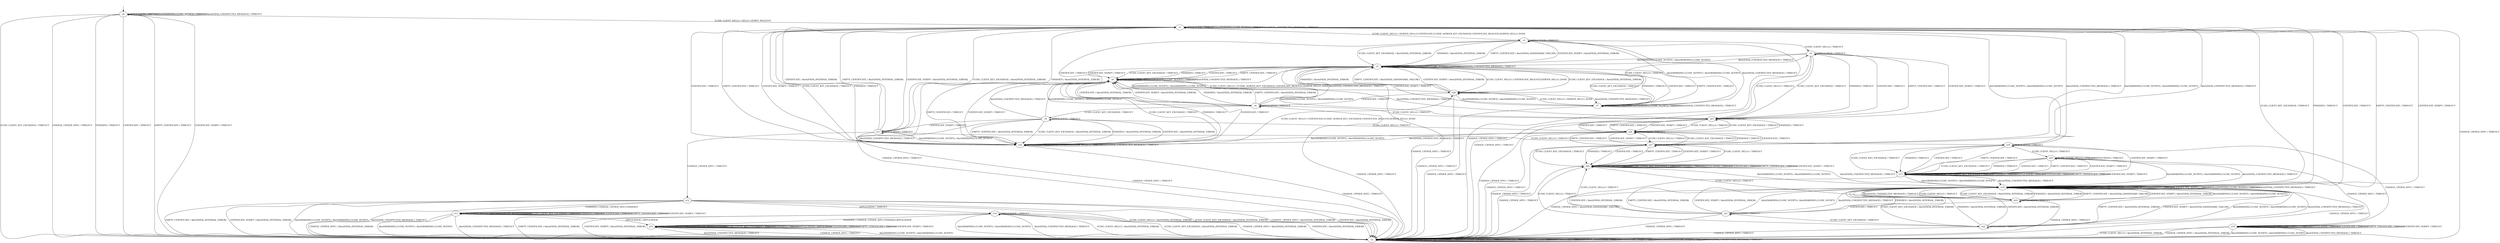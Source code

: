 digraph h5 {
s0 [label="s0"];
s1 [label="s1"];
s2 [label="s2"];
s3 [label="s3"];
s19 [label="s19"];
s4 [label="s4"];
s5 [label="s5"];
s6 [label="s6"];
s7 [label="s7"];
s20 [label="s20"];
s8 [label="s8"];
s9 [label="s9"];
s21 [label="s21"];
s23 [label="s23"];
s26 [label="s26"];
s28 [label="s28"];
s10 [label="s10"];
s11 [label="s11"];
s22 [label="s22"];
s24 [label="s24"];
s12 [label="s12"];
s16 [label="s16"];
s27 [label="s27"];
s13 [label="s13"];
s14 [label="s14"];
s17 [label="s17"];
s18 [label="s18"];
s25 [label="s25"];
s15 [label="s15"];
s0 -> s1 [label="ECDH_CLIENT_HELLO / HELLO_VERIFY_REQUEST"];
s0 -> s2 [label="ECDH_CLIENT_KEY_EXCHANGE / TIMEOUT"];
s0 -> s2 [label="CHANGE_CIPHER_SPEC / TIMEOUT"];
s0 -> s2 [label="FINISHED / TIMEOUT"];
s0 -> s0 [label="APPLICATION / TIMEOUT"];
s0 -> s2 [label="CERTIFICATE / TIMEOUT"];
s0 -> s2 [label="EMPTY_CERTIFICATE / TIMEOUT"];
s0 -> s2 [label="CERTIFICATE_VERIFY / TIMEOUT"];
s0 -> s0 [label="Alert(WARNING,CLOSE_NOTIFY) / TIMEOUT"];
s0 -> s0 [label="Alert(FATAL,UNEXPECTED_MESSAGE) / TIMEOUT"];
s1 -> s3 [label="ECDH_CLIENT_HELLO / SERVER_HELLO,CERTIFICATE,ECDHE_SERVER_KEY_EXCHANGE,CERTIFICATE_REQUEST,SERVER_HELLO_DONE"];
s1 -> s19 [label="ECDH_CLIENT_KEY_EXCHANGE / TIMEOUT"];
s1 -> s2 [label="CHANGE_CIPHER_SPEC / TIMEOUT"];
s1 -> s19 [label="FINISHED / TIMEOUT"];
s1 -> s1 [label="APPLICATION / TIMEOUT"];
s1 -> s19 [label="CERTIFICATE / TIMEOUT"];
s1 -> s19 [label="EMPTY_CERTIFICATE / TIMEOUT"];
s1 -> s19 [label="CERTIFICATE_VERIFY / TIMEOUT"];
s1 -> s1 [label="Alert(WARNING,CLOSE_NOTIFY) / TIMEOUT"];
s1 -> s1 [label="Alert(FATAL,UNEXPECTED_MESSAGE) / TIMEOUT"];
s2 -> s2 [label="ECDH_CLIENT_HELLO / TIMEOUT"];
s2 -> s2 [label="ECDH_CLIENT_KEY_EXCHANGE / TIMEOUT"];
s2 -> s2 [label="CHANGE_CIPHER_SPEC / TIMEOUT"];
s2 -> s2 [label="FINISHED / TIMEOUT"];
s2 -> s2 [label="APPLICATION / TIMEOUT"];
s2 -> s2 [label="CERTIFICATE / TIMEOUT"];
s2 -> s2 [label="EMPTY_CERTIFICATE / TIMEOUT"];
s2 -> s2 [label="CERTIFICATE_VERIFY / TIMEOUT"];
s2 -> s2 [label="Alert(WARNING,CLOSE_NOTIFY) / TIMEOUT"];
s2 -> s2 [label="Alert(FATAL,UNEXPECTED_MESSAGE) / TIMEOUT"];
s3 -> s4 [label="ECDH_CLIENT_HELLO / TIMEOUT"];
s3 -> s5 [label="ECDH_CLIENT_KEY_EXCHANGE / Alert(FATAL,INTERNAL_ERROR)"];
s3 -> s2 [label="CHANGE_CIPHER_SPEC / TIMEOUT"];
s3 -> s5 [label="FINISHED / Alert(FATAL,INTERNAL_ERROR)"];
s3 -> s3 [label="APPLICATION / TIMEOUT"];
s3 -> s6 [label="CERTIFICATE / TIMEOUT"];
s3 -> s5 [label="EMPTY_CERTIFICATE / Alert(FATAL,HANDSHAKE_FAILURE)"];
s3 -> s5 [label="CERTIFICATE_VERIFY / Alert(FATAL,INTERNAL_ERROR)"];
s3 -> s7 [label="Alert(WARNING,CLOSE_NOTIFY) / Alert(WARNING,CLOSE_NOTIFY)"];
s3 -> s7 [label="Alert(FATAL,UNEXPECTED_MESSAGE) / TIMEOUT"];
s19 -> s20 [label="ECDH_CLIENT_HELLO / TIMEOUT"];
s19 -> s19 [label="ECDH_CLIENT_KEY_EXCHANGE / TIMEOUT"];
s19 -> s2 [label="CHANGE_CIPHER_SPEC / TIMEOUT"];
s19 -> s19 [label="FINISHED / TIMEOUT"];
s19 -> s19 [label="APPLICATION / TIMEOUT"];
s19 -> s19 [label="CERTIFICATE / TIMEOUT"];
s19 -> s19 [label="EMPTY_CERTIFICATE / TIMEOUT"];
s19 -> s19 [label="CERTIFICATE_VERIFY / TIMEOUT"];
s19 -> s19 [label="Alert(WARNING,CLOSE_NOTIFY) / TIMEOUT"];
s19 -> s19 [label="Alert(FATAL,UNEXPECTED_MESSAGE) / TIMEOUT"];
s4 -> s23 [label="ECDH_CLIENT_HELLO / TIMEOUT"];
s4 -> s23 [label="ECDH_CLIENT_KEY_EXCHANGE / TIMEOUT"];
s4 -> s2 [label="CHANGE_CIPHER_SPEC / TIMEOUT"];
s4 -> s23 [label="FINISHED / TIMEOUT"];
s4 -> s4 [label="APPLICATION / TIMEOUT"];
s4 -> s23 [label="CERTIFICATE / TIMEOUT"];
s4 -> s23 [label="EMPTY_CERTIFICATE / TIMEOUT"];
s4 -> s23 [label="CERTIFICATE_VERIFY / TIMEOUT"];
s4 -> s5 [label="Alert(WARNING,CLOSE_NOTIFY) / Alert(WARNING,CLOSE_NOTIFY)"];
s4 -> s5 [label="Alert(FATAL,UNEXPECTED_MESSAGE) / TIMEOUT"];
s5 -> s28 [label="ECDH_CLIENT_HELLO / CERTIFICATE_REQUEST,SERVER_HELLO_DONE"];
s5 -> s8 [label="ECDH_CLIENT_KEY_EXCHANGE / TIMEOUT"];
s5 -> s2 [label="CHANGE_CIPHER_SPEC / TIMEOUT"];
s5 -> s8 [label="FINISHED / TIMEOUT"];
s5 -> s5 [label="APPLICATION / TIMEOUT"];
s5 -> s8 [label="CERTIFICATE / TIMEOUT"];
s5 -> s8 [label="EMPTY_CERTIFICATE / TIMEOUT"];
s5 -> s8 [label="CERTIFICATE_VERIFY / TIMEOUT"];
s5 -> s5 [label="Alert(WARNING,CLOSE_NOTIFY) / TIMEOUT"];
s5 -> s5 [label="Alert(FATAL,UNEXPECTED_MESSAGE) / TIMEOUT"];
s6 -> s23 [label="ECDH_CLIENT_HELLO / TIMEOUT"];
s6 -> s9 [label="ECDH_CLIENT_KEY_EXCHANGE / TIMEOUT"];
s6 -> s2 [label="CHANGE_CIPHER_SPEC / TIMEOUT"];
s6 -> s8 [label="FINISHED / Alert(FATAL,INTERNAL_ERROR)"];
s6 -> s6 [label="APPLICATION / TIMEOUT"];
s6 -> s8 [label="CERTIFICATE / Alert(FATAL,INTERNAL_ERROR)"];
s6 -> s8 [label="EMPTY_CERTIFICATE / Alert(FATAL,INTERNAL_ERROR)"];
s6 -> s8 [label="CERTIFICATE_VERIFY / Alert(FATAL,INTERNAL_ERROR)"];
s6 -> s5 [label="Alert(WARNING,CLOSE_NOTIFY) / Alert(WARNING,CLOSE_NOTIFY)"];
s6 -> s5 [label="Alert(FATAL,UNEXPECTED_MESSAGE) / TIMEOUT"];
s7 -> s28 [label="ECDH_CLIENT_HELLO / SERVER_HELLO_DONE"];
s7 -> s5 [label="ECDH_CLIENT_KEY_EXCHANGE / TIMEOUT"];
s7 -> s2 [label="CHANGE_CIPHER_SPEC / TIMEOUT"];
s7 -> s5 [label="FINISHED / TIMEOUT"];
s7 -> s7 [label="APPLICATION / TIMEOUT"];
s7 -> s5 [label="CERTIFICATE / TIMEOUT"];
s7 -> s5 [label="EMPTY_CERTIFICATE / TIMEOUT"];
s7 -> s5 [label="CERTIFICATE_VERIFY / TIMEOUT"];
s7 -> s7 [label="Alert(WARNING,CLOSE_NOTIFY) / TIMEOUT"];
s7 -> s7 [label="Alert(FATAL,UNEXPECTED_MESSAGE) / TIMEOUT"];
s20 -> s26 [label="ECDH_CLIENT_HELLO / TIMEOUT"];
s20 -> s19 [label="ECDH_CLIENT_KEY_EXCHANGE / Alert(FATAL,INTERNAL_ERROR)"];
s20 -> s2 [label="CHANGE_CIPHER_SPEC / TIMEOUT"];
s20 -> s19 [label="FINISHED / Alert(FATAL,INTERNAL_ERROR)"];
s20 -> s20 [label="APPLICATION / TIMEOUT"];
s20 -> s21 [label="CERTIFICATE / TIMEOUT"];
s20 -> s19 [label="EMPTY_CERTIFICATE / Alert(FATAL,HANDSHAKE_FAILURE)"];
s20 -> s19 [label="CERTIFICATE_VERIFY / Alert(FATAL,INTERNAL_ERROR)"];
s20 -> s19 [label="Alert(WARNING,CLOSE_NOTIFY) / Alert(WARNING,CLOSE_NOTIFY)"];
s20 -> s19 [label="Alert(FATAL,UNEXPECTED_MESSAGE) / TIMEOUT"];
s8 -> s28 [label="ECDH_CLIENT_HELLO / ECDHE_SERVER_KEY_EXCHANGE,CERTIFICATE_REQUEST,SERVER_HELLO_DONE"];
s8 -> s10 [label="ECDH_CLIENT_KEY_EXCHANGE / TIMEOUT"];
s8 -> s2 [label="CHANGE_CIPHER_SPEC / TIMEOUT"];
s8 -> s10 [label="FINISHED / TIMEOUT"];
s8 -> s8 [label="APPLICATION / TIMEOUT"];
s8 -> s10 [label="CERTIFICATE / TIMEOUT"];
s8 -> s10 [label="EMPTY_CERTIFICATE / TIMEOUT"];
s8 -> s10 [label="CERTIFICATE_VERIFY / TIMEOUT"];
s8 -> s8 [label="Alert(WARNING,CLOSE_NOTIFY) / TIMEOUT"];
s8 -> s8 [label="Alert(FATAL,UNEXPECTED_MESSAGE) / TIMEOUT"];
s9 -> s24 [label="ECDH_CLIENT_HELLO / TIMEOUT"];
s9 -> s10 [label="ECDH_CLIENT_KEY_EXCHANGE / Alert(FATAL,INTERNAL_ERROR)"];
s9 -> s2 [label="CHANGE_CIPHER_SPEC / TIMEOUT"];
s9 -> s10 [label="FINISHED / Alert(FATAL,INTERNAL_ERROR)"];
s9 -> s9 [label="APPLICATION / TIMEOUT"];
s9 -> s10 [label="CERTIFICATE / Alert(FATAL,INTERNAL_ERROR)"];
s9 -> s10 [label="EMPTY_CERTIFICATE / Alert(FATAL,INTERNAL_ERROR)"];
s9 -> s11 [label="CERTIFICATE_VERIFY / TIMEOUT"];
s9 -> s8 [label="Alert(WARNING,CLOSE_NOTIFY) / Alert(WARNING,CLOSE_NOTIFY)"];
s9 -> s8 [label="Alert(FATAL,UNEXPECTED_MESSAGE) / TIMEOUT"];
s21 -> s26 [label="ECDH_CLIENT_HELLO / TIMEOUT"];
s21 -> s22 [label="ECDH_CLIENT_KEY_EXCHANGE / TIMEOUT"];
s21 -> s2 [label="CHANGE_CIPHER_SPEC / TIMEOUT"];
s21 -> s19 [label="FINISHED / Alert(FATAL,INTERNAL_ERROR)"];
s21 -> s21 [label="APPLICATION / TIMEOUT"];
s21 -> s19 [label="CERTIFICATE / Alert(FATAL,INTERNAL_ERROR)"];
s21 -> s19 [label="EMPTY_CERTIFICATE / Alert(FATAL,INTERNAL_ERROR)"];
s21 -> s19 [label="CERTIFICATE_VERIFY / Alert(FATAL,INTERNAL_ERROR)"];
s21 -> s19 [label="Alert(WARNING,CLOSE_NOTIFY) / Alert(WARNING,CLOSE_NOTIFY)"];
s21 -> s19 [label="Alert(FATAL,UNEXPECTED_MESSAGE) / TIMEOUT"];
s23 -> s24 [label="ECDH_CLIENT_HELLO / TIMEOUT"];
s23 -> s24 [label="ECDH_CLIENT_KEY_EXCHANGE / TIMEOUT"];
s23 -> s2 [label="CHANGE_CIPHER_SPEC / TIMEOUT"];
s23 -> s24 [label="FINISHED / TIMEOUT"];
s23 -> s23 [label="APPLICATION / TIMEOUT"];
s23 -> s24 [label="CERTIFICATE / TIMEOUT"];
s23 -> s24 [label="EMPTY_CERTIFICATE / TIMEOUT"];
s23 -> s24 [label="CERTIFICATE_VERIFY / TIMEOUT"];
s23 -> s8 [label="Alert(WARNING,CLOSE_NOTIFY) / Alert(WARNING,CLOSE_NOTIFY)"];
s23 -> s8 [label="Alert(FATAL,UNEXPECTED_MESSAGE) / TIMEOUT"];
s26 -> s26 [label="ECDH_CLIENT_HELLO / TIMEOUT"];
s26 -> s26 [label="ECDH_CLIENT_KEY_EXCHANGE / TIMEOUT"];
s26 -> s2 [label="CHANGE_CIPHER_SPEC / TIMEOUT"];
s26 -> s26 [label="FINISHED / TIMEOUT"];
s26 -> s26 [label="APPLICATION / TIMEOUT"];
s26 -> s26 [label="CERTIFICATE / TIMEOUT"];
s26 -> s26 [label="EMPTY_CERTIFICATE / TIMEOUT"];
s26 -> s26 [label="CERTIFICATE_VERIFY / TIMEOUT"];
s26 -> s19 [label="Alert(WARNING,CLOSE_NOTIFY) / Alert(WARNING,CLOSE_NOTIFY)"];
s26 -> s19 [label="Alert(FATAL,UNEXPECTED_MESSAGE) / TIMEOUT"];
s28 -> s4 [label="ECDH_CLIENT_HELLO / TIMEOUT"];
s28 -> s5 [label="ECDH_CLIENT_KEY_EXCHANGE / Alert(FATAL,INTERNAL_ERROR)"];
s28 -> s2 [label="CHANGE_CIPHER_SPEC / TIMEOUT"];
s28 -> s5 [label="FINISHED / Alert(FATAL,INTERNAL_ERROR)"];
s28 -> s28 [label="APPLICATION / TIMEOUT"];
s28 -> s6 [label="CERTIFICATE / TIMEOUT"];
s28 -> s5 [label="EMPTY_CERTIFICATE / Alert(FATAL,HANDSHAKE_FAILURE)"];
s28 -> s5 [label="CERTIFICATE_VERIFY / Alert(FATAL,INTERNAL_ERROR)"];
s28 -> s7 [label="Alert(WARNING,CLOSE_NOTIFY) / Alert(WARNING,CLOSE_NOTIFY)"];
s28 -> s7 [label="Alert(FATAL,UNEXPECTED_MESSAGE) / TIMEOUT"];
s10 -> s28 [label="ECDH_CLIENT_HELLO / CERTIFICATE,ECDHE_SERVER_KEY_EXCHANGE,CERTIFICATE_REQUEST,SERVER_HELLO_DONE"];
s10 -> s1 [label="ECDH_CLIENT_KEY_EXCHANGE / TIMEOUT"];
s10 -> s2 [label="CHANGE_CIPHER_SPEC / TIMEOUT"];
s10 -> s1 [label="FINISHED / TIMEOUT"];
s10 -> s10 [label="APPLICATION / TIMEOUT"];
s10 -> s1 [label="CERTIFICATE / TIMEOUT"];
s10 -> s1 [label="EMPTY_CERTIFICATE / TIMEOUT"];
s10 -> s1 [label="CERTIFICATE_VERIFY / TIMEOUT"];
s10 -> s10 [label="Alert(WARNING,CLOSE_NOTIFY) / TIMEOUT"];
s10 -> s10 [label="Alert(FATAL,UNEXPECTED_MESSAGE) / TIMEOUT"];
s11 -> s16 [label="ECDH_CLIENT_HELLO / TIMEOUT"];
s11 -> s1 [label="ECDH_CLIENT_KEY_EXCHANGE / Alert(FATAL,INTERNAL_ERROR)"];
s11 -> s12 [label="CHANGE_CIPHER_SPEC / TIMEOUT"];
s11 -> s1 [label="FINISHED / Alert(FATAL,INTERNAL_ERROR)"];
s11 -> s11 [label="APPLICATION / TIMEOUT"];
s11 -> s1 [label="CERTIFICATE / Alert(FATAL,INTERNAL_ERROR)"];
s11 -> s1 [label="EMPTY_CERTIFICATE / Alert(FATAL,INTERNAL_ERROR)"];
s11 -> s1 [label="CERTIFICATE_VERIFY / Alert(FATAL,INTERNAL_ERROR)"];
s11 -> s10 [label="Alert(WARNING,CLOSE_NOTIFY) / Alert(WARNING,CLOSE_NOTIFY)"];
s11 -> s10 [label="Alert(FATAL,UNEXPECTED_MESSAGE) / TIMEOUT"];
s22 -> s26 [label="ECDH_CLIENT_HELLO / TIMEOUT"];
s22 -> s19 [label="ECDH_CLIENT_KEY_EXCHANGE / Alert(FATAL,INTERNAL_ERROR)"];
s22 -> s2 [label="CHANGE_CIPHER_SPEC / TIMEOUT"];
s22 -> s19 [label="FINISHED / Alert(FATAL,INTERNAL_ERROR)"];
s22 -> s22 [label="APPLICATION / TIMEOUT"];
s22 -> s19 [label="CERTIFICATE / Alert(FATAL,INTERNAL_ERROR)"];
s22 -> s19 [label="EMPTY_CERTIFICATE / Alert(FATAL,INTERNAL_ERROR)"];
s22 -> s19 [label="CERTIFICATE_VERIFY / Alert(FATAL,HANDSHAKE_FAILURE)"];
s22 -> s19 [label="Alert(WARNING,CLOSE_NOTIFY) / Alert(WARNING,CLOSE_NOTIFY)"];
s22 -> s19 [label="Alert(FATAL,UNEXPECTED_MESSAGE) / TIMEOUT"];
s24 -> s27 [label="ECDH_CLIENT_HELLO / TIMEOUT"];
s24 -> s27 [label="ECDH_CLIENT_KEY_EXCHANGE / TIMEOUT"];
s24 -> s2 [label="CHANGE_CIPHER_SPEC / TIMEOUT"];
s24 -> s27 [label="FINISHED / TIMEOUT"];
s24 -> s24 [label="APPLICATION / TIMEOUT"];
s24 -> s27 [label="CERTIFICATE / TIMEOUT"];
s24 -> s27 [label="EMPTY_CERTIFICATE / TIMEOUT"];
s24 -> s27 [label="CERTIFICATE_VERIFY / TIMEOUT"];
s24 -> s10 [label="Alert(WARNING,CLOSE_NOTIFY) / Alert(WARNING,CLOSE_NOTIFY)"];
s24 -> s10 [label="Alert(FATAL,UNEXPECTED_MESSAGE) / TIMEOUT"];
s12 -> s2 [label="ECDH_CLIENT_HELLO / Alert(FATAL,INTERNAL_ERROR)"];
s12 -> s2 [label="ECDH_CLIENT_KEY_EXCHANGE / Alert(FATAL,INTERNAL_ERROR)"];
s12 -> s2 [label="CHANGE_CIPHER_SPEC / Alert(FATAL,INTERNAL_ERROR)"];
s12 -> s13 [label="FINISHED / CHANGE_CIPHER_SPEC,FINISHED"];
s12 -> s14 [label="APPLICATION / TIMEOUT"];
s12 -> s2 [label="CERTIFICATE / Alert(FATAL,INTERNAL_ERROR)"];
s12 -> s2 [label="EMPTY_CERTIFICATE / Alert(FATAL,INTERNAL_ERROR)"];
s12 -> s2 [label="CERTIFICATE_VERIFY / Alert(FATAL,INTERNAL_ERROR)"];
s12 -> s2 [label="Alert(WARNING,CLOSE_NOTIFY) / Alert(WARNING,CLOSE_NOTIFY)"];
s12 -> s2 [label="Alert(FATAL,UNEXPECTED_MESSAGE) / TIMEOUT"];
s16 -> s25 [label="ECDH_CLIENT_HELLO / TIMEOUT"];
s16 -> s17 [label="ECDH_CLIENT_KEY_EXCHANGE / TIMEOUT"];
s16 -> s18 [label="CHANGE_CIPHER_SPEC / TIMEOUT"];
s16 -> s17 [label="FINISHED / TIMEOUT"];
s16 -> s16 [label="APPLICATION / TIMEOUT"];
s16 -> s17 [label="CERTIFICATE / TIMEOUT"];
s16 -> s17 [label="EMPTY_CERTIFICATE / TIMEOUT"];
s16 -> s17 [label="CERTIFICATE_VERIFY / TIMEOUT"];
s16 -> s1 [label="Alert(WARNING,CLOSE_NOTIFY) / Alert(WARNING,CLOSE_NOTIFY)"];
s16 -> s1 [label="Alert(FATAL,UNEXPECTED_MESSAGE) / TIMEOUT"];
s27 -> s26 [label="ECDH_CLIENT_HELLO / TIMEOUT"];
s27 -> s26 [label="ECDH_CLIENT_KEY_EXCHANGE / TIMEOUT"];
s27 -> s2 [label="CHANGE_CIPHER_SPEC / TIMEOUT"];
s27 -> s26 [label="FINISHED / TIMEOUT"];
s27 -> s27 [label="APPLICATION / TIMEOUT"];
s27 -> s26 [label="CERTIFICATE / TIMEOUT"];
s27 -> s26 [label="EMPTY_CERTIFICATE / TIMEOUT"];
s27 -> s26 [label="CERTIFICATE_VERIFY / TIMEOUT"];
s27 -> s1 [label="Alert(WARNING,CLOSE_NOTIFY) / Alert(WARNING,CLOSE_NOTIFY)"];
s27 -> s1 [label="Alert(FATAL,UNEXPECTED_MESSAGE) / TIMEOUT"];
s13 -> s13 [label="ECDH_CLIENT_HELLO / Alert(WARNING,NO_RENEGOTIATION)"];
s13 -> s13 [label="ECDH_CLIENT_KEY_EXCHANGE / TIMEOUT"];
s13 -> s2 [label="CHANGE_CIPHER_SPEC / Alert(FATAL,INTERNAL_ERROR)"];
s13 -> s13 [label="FINISHED / TIMEOUT"];
s13 -> s15 [label="APPLICATION / APPLICATION"];
s13 -> s13 [label="CERTIFICATE / TIMEOUT"];
s13 -> s13 [label="EMPTY_CERTIFICATE / TIMEOUT"];
s13 -> s13 [label="CERTIFICATE_VERIFY / TIMEOUT"];
s13 -> s2 [label="Alert(WARNING,CLOSE_NOTIFY) / Alert(WARNING,CLOSE_NOTIFY)"];
s13 -> s2 [label="Alert(FATAL,UNEXPECTED_MESSAGE) / TIMEOUT"];
s14 -> s2 [label="ECDH_CLIENT_HELLO / Alert(FATAL,INTERNAL_ERROR)"];
s14 -> s2 [label="ECDH_CLIENT_KEY_EXCHANGE / Alert(FATAL,INTERNAL_ERROR)"];
s14 -> s2 [label="CHANGE_CIPHER_SPEC / Alert(FATAL,INTERNAL_ERROR)"];
s14 -> s15 [label="FINISHED / CHANGE_CIPHER_SPEC,FINISHED,APPLICATION"];
s14 -> s14 [label="APPLICATION / TIMEOUT"];
s14 -> s2 [label="CERTIFICATE / Alert(FATAL,INTERNAL_ERROR)"];
s14 -> s2 [label="EMPTY_CERTIFICATE / Alert(FATAL,INTERNAL_ERROR)"];
s14 -> s2 [label="CERTIFICATE_VERIFY / Alert(FATAL,INTERNAL_ERROR)"];
s14 -> s2 [label="Alert(WARNING,CLOSE_NOTIFY) / Alert(WARNING,CLOSE_NOTIFY)"];
s14 -> s2 [label="Alert(FATAL,UNEXPECTED_MESSAGE) / TIMEOUT"];
s17 -> s17 [label="ECDH_CLIENT_HELLO / TIMEOUT"];
s17 -> s17 [label="ECDH_CLIENT_KEY_EXCHANGE / TIMEOUT"];
s17 -> s2 [label="CHANGE_CIPHER_SPEC / Alert(FATAL,HANDSHAKE_FAILURE)"];
s17 -> s17 [label="FINISHED / TIMEOUT"];
s17 -> s17 [label="APPLICATION / TIMEOUT"];
s17 -> s17 [label="CERTIFICATE / TIMEOUT"];
s17 -> s17 [label="EMPTY_CERTIFICATE / TIMEOUT"];
s17 -> s17 [label="CERTIFICATE_VERIFY / TIMEOUT"];
s17 -> s19 [label="Alert(WARNING,CLOSE_NOTIFY) / Alert(WARNING,CLOSE_NOTIFY)"];
s17 -> s19 [label="Alert(FATAL,UNEXPECTED_MESSAGE) / TIMEOUT"];
s18 -> s2 [label="ECDH_CLIENT_HELLO / Alert(FATAL,INTERNAL_ERROR)"];
s18 -> s18 [label="ECDH_CLIENT_KEY_EXCHANGE / TIMEOUT"];
s18 -> s2 [label="CHANGE_CIPHER_SPEC / Alert(FATAL,INTERNAL_ERROR)"];
s18 -> s18 [label="FINISHED / TIMEOUT"];
s18 -> s18 [label="APPLICATION / TIMEOUT"];
s18 -> s18 [label="CERTIFICATE / TIMEOUT"];
s18 -> s18 [label="EMPTY_CERTIFICATE / TIMEOUT"];
s18 -> s18 [label="CERTIFICATE_VERIFY / TIMEOUT"];
s18 -> s2 [label="Alert(WARNING,CLOSE_NOTIFY) / Alert(WARNING,CLOSE_NOTIFY)"];
s18 -> s2 [label="Alert(FATAL,UNEXPECTED_MESSAGE) / TIMEOUT"];
s25 -> s25 [label="ECDH_CLIENT_HELLO / TIMEOUT"];
s25 -> s17 [label="ECDH_CLIENT_KEY_EXCHANGE / TIMEOUT"];
s25 -> s18 [label="CHANGE_CIPHER_SPEC / TIMEOUT"];
s25 -> s17 [label="FINISHED / TIMEOUT"];
s25 -> s25 [label="APPLICATION / TIMEOUT"];
s25 -> s17 [label="CERTIFICATE / TIMEOUT"];
s25 -> s17 [label="EMPTY_CERTIFICATE / TIMEOUT"];
s25 -> s17 [label="CERTIFICATE_VERIFY / TIMEOUT"];
s25 -> s19 [label="Alert(WARNING,CLOSE_NOTIFY) / Alert(WARNING,CLOSE_NOTIFY)"];
s25 -> s19 [label="Alert(FATAL,UNEXPECTED_MESSAGE) / TIMEOUT"];
s15 -> s15 [label="ECDH_CLIENT_HELLO / Alert(WARNING,NO_RENEGOTIATION)"];
s15 -> s15 [label="ECDH_CLIENT_KEY_EXCHANGE / TIMEOUT"];
s15 -> s2 [label="CHANGE_CIPHER_SPEC / TIMEOUT"];
s15 -> s15 [label="FINISHED / TIMEOUT"];
s15 -> s15 [label="APPLICATION / APPLICATION"];
s15 -> s15 [label="CERTIFICATE / TIMEOUT"];
s15 -> s15 [label="EMPTY_CERTIFICATE / TIMEOUT"];
s15 -> s15 [label="CERTIFICATE_VERIFY / TIMEOUT"];
s15 -> s2 [label="Alert(WARNING,CLOSE_NOTIFY) / Alert(WARNING,CLOSE_NOTIFY)"];
s15 -> s2 [label="Alert(FATAL,UNEXPECTED_MESSAGE) / TIMEOUT"];
__start0 [shape=none, label=""];
__start0 -> s0 [label=""];
}
